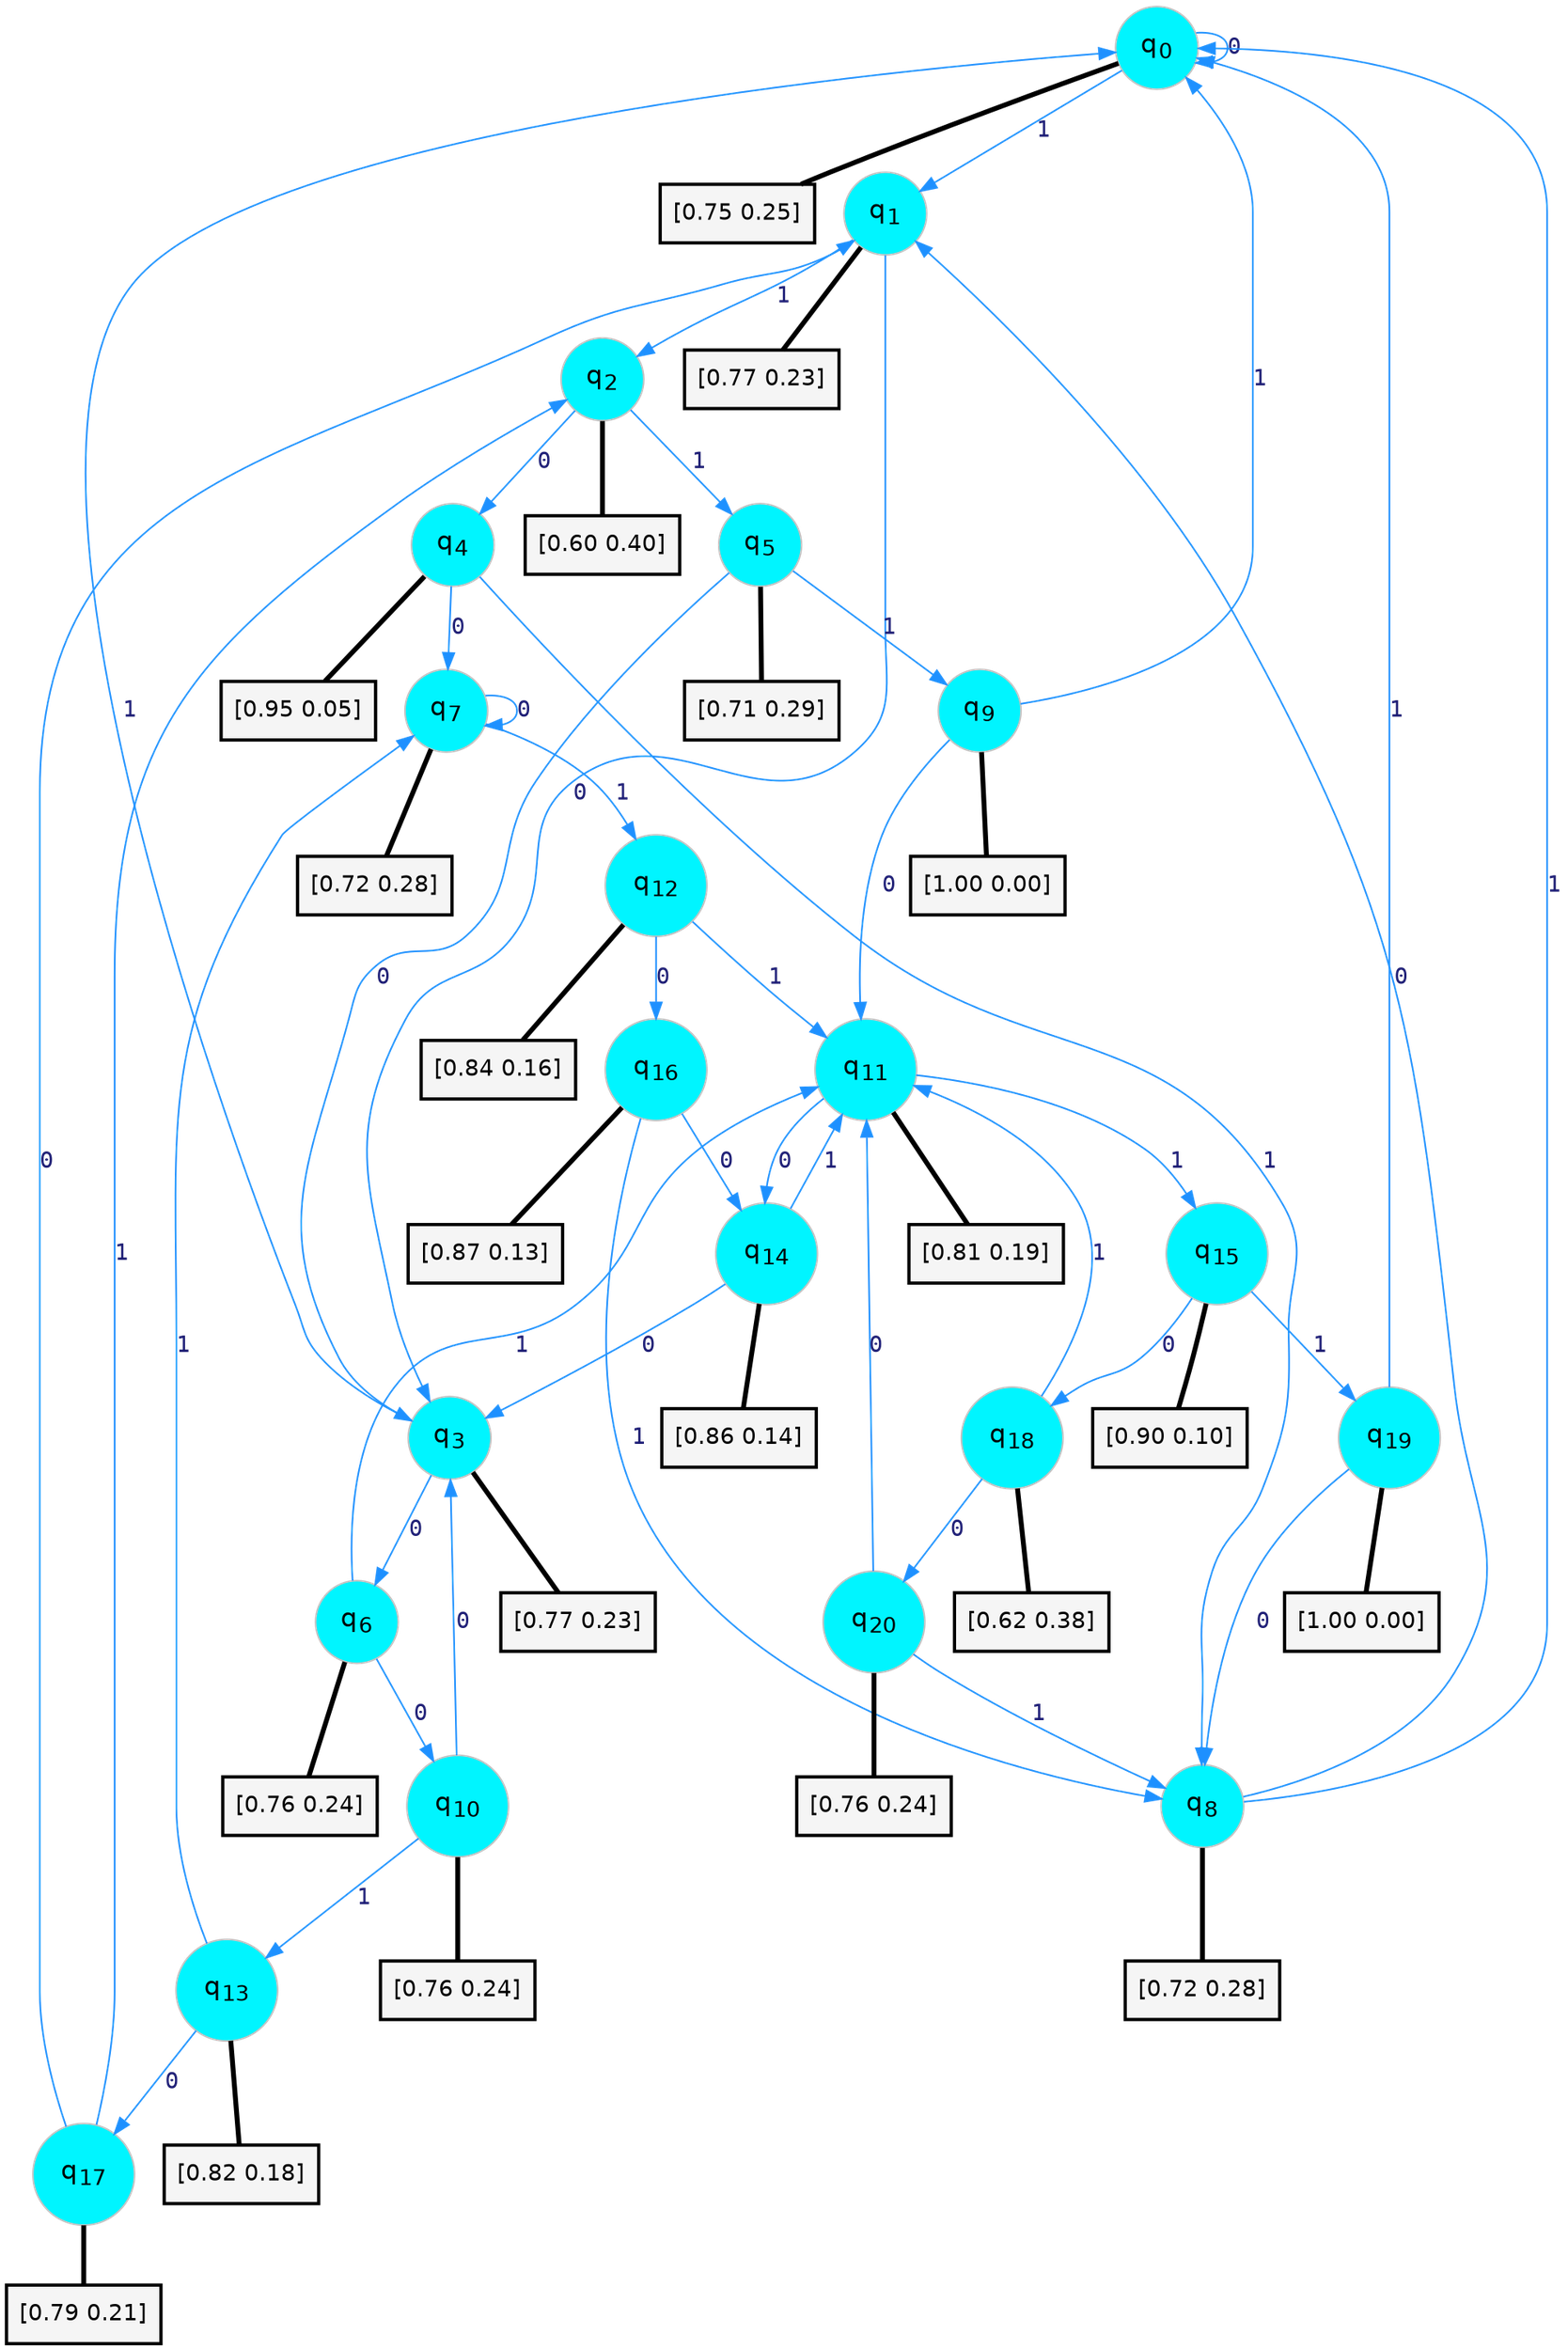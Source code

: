 digraph G {
graph [
bgcolor=transparent, dpi=300, rankdir=TD, size="40,25"];
node [
color=gray, fillcolor=turquoise1, fontcolor=black, fontname=Helvetica, fontsize=16, fontweight=bold, shape=circle, style=filled];
edge [
arrowsize=1, color=dodgerblue1, fontcolor=midnightblue, fontname=courier, fontweight=bold, penwidth=1, style=solid, weight=20];
0[label=<q<SUB>0</SUB>>];
1[label=<q<SUB>1</SUB>>];
2[label=<q<SUB>2</SUB>>];
3[label=<q<SUB>3</SUB>>];
4[label=<q<SUB>4</SUB>>];
5[label=<q<SUB>5</SUB>>];
6[label=<q<SUB>6</SUB>>];
7[label=<q<SUB>7</SUB>>];
8[label=<q<SUB>8</SUB>>];
9[label=<q<SUB>9</SUB>>];
10[label=<q<SUB>10</SUB>>];
11[label=<q<SUB>11</SUB>>];
12[label=<q<SUB>12</SUB>>];
13[label=<q<SUB>13</SUB>>];
14[label=<q<SUB>14</SUB>>];
15[label=<q<SUB>15</SUB>>];
16[label=<q<SUB>16</SUB>>];
17[label=<q<SUB>17</SUB>>];
18[label=<q<SUB>18</SUB>>];
19[label=<q<SUB>19</SUB>>];
20[label=<q<SUB>20</SUB>>];
21[label="[0.75 0.25]", shape=box,fontcolor=black, fontname=Helvetica, fontsize=14, penwidth=2, fillcolor=whitesmoke,color=black];
22[label="[0.77 0.23]", shape=box,fontcolor=black, fontname=Helvetica, fontsize=14, penwidth=2, fillcolor=whitesmoke,color=black];
23[label="[0.60 0.40]", shape=box,fontcolor=black, fontname=Helvetica, fontsize=14, penwidth=2, fillcolor=whitesmoke,color=black];
24[label="[0.77 0.23]", shape=box,fontcolor=black, fontname=Helvetica, fontsize=14, penwidth=2, fillcolor=whitesmoke,color=black];
25[label="[0.95 0.05]", shape=box,fontcolor=black, fontname=Helvetica, fontsize=14, penwidth=2, fillcolor=whitesmoke,color=black];
26[label="[0.71 0.29]", shape=box,fontcolor=black, fontname=Helvetica, fontsize=14, penwidth=2, fillcolor=whitesmoke,color=black];
27[label="[0.76 0.24]", shape=box,fontcolor=black, fontname=Helvetica, fontsize=14, penwidth=2, fillcolor=whitesmoke,color=black];
28[label="[0.72 0.28]", shape=box,fontcolor=black, fontname=Helvetica, fontsize=14, penwidth=2, fillcolor=whitesmoke,color=black];
29[label="[0.72 0.28]", shape=box,fontcolor=black, fontname=Helvetica, fontsize=14, penwidth=2, fillcolor=whitesmoke,color=black];
30[label="[1.00 0.00]", shape=box,fontcolor=black, fontname=Helvetica, fontsize=14, penwidth=2, fillcolor=whitesmoke,color=black];
31[label="[0.76 0.24]", shape=box,fontcolor=black, fontname=Helvetica, fontsize=14, penwidth=2, fillcolor=whitesmoke,color=black];
32[label="[0.81 0.19]", shape=box,fontcolor=black, fontname=Helvetica, fontsize=14, penwidth=2, fillcolor=whitesmoke,color=black];
33[label="[0.84 0.16]", shape=box,fontcolor=black, fontname=Helvetica, fontsize=14, penwidth=2, fillcolor=whitesmoke,color=black];
34[label="[0.82 0.18]", shape=box,fontcolor=black, fontname=Helvetica, fontsize=14, penwidth=2, fillcolor=whitesmoke,color=black];
35[label="[0.86 0.14]", shape=box,fontcolor=black, fontname=Helvetica, fontsize=14, penwidth=2, fillcolor=whitesmoke,color=black];
36[label="[0.90 0.10]", shape=box,fontcolor=black, fontname=Helvetica, fontsize=14, penwidth=2, fillcolor=whitesmoke,color=black];
37[label="[0.87 0.13]", shape=box,fontcolor=black, fontname=Helvetica, fontsize=14, penwidth=2, fillcolor=whitesmoke,color=black];
38[label="[0.79 0.21]", shape=box,fontcolor=black, fontname=Helvetica, fontsize=14, penwidth=2, fillcolor=whitesmoke,color=black];
39[label="[0.62 0.38]", shape=box,fontcolor=black, fontname=Helvetica, fontsize=14, penwidth=2, fillcolor=whitesmoke,color=black];
40[label="[1.00 0.00]", shape=box,fontcolor=black, fontname=Helvetica, fontsize=14, penwidth=2, fillcolor=whitesmoke,color=black];
41[label="[0.76 0.24]", shape=box,fontcolor=black, fontname=Helvetica, fontsize=14, penwidth=2, fillcolor=whitesmoke,color=black];
0->0 [label=0];
0->1 [label=1];
0->21 [arrowhead=none, penwidth=3,color=black];
1->3 [label=0];
1->2 [label=1];
1->22 [arrowhead=none, penwidth=3,color=black];
2->4 [label=0];
2->5 [label=1];
2->23 [arrowhead=none, penwidth=3,color=black];
3->6 [label=0];
3->0 [label=1];
3->24 [arrowhead=none, penwidth=3,color=black];
4->7 [label=0];
4->8 [label=1];
4->25 [arrowhead=none, penwidth=3,color=black];
5->3 [label=0];
5->9 [label=1];
5->26 [arrowhead=none, penwidth=3,color=black];
6->10 [label=0];
6->11 [label=1];
6->27 [arrowhead=none, penwidth=3,color=black];
7->7 [label=0];
7->12 [label=1];
7->28 [arrowhead=none, penwidth=3,color=black];
8->1 [label=0];
8->0 [label=1];
8->29 [arrowhead=none, penwidth=3,color=black];
9->11 [label=0];
9->0 [label=1];
9->30 [arrowhead=none, penwidth=3,color=black];
10->3 [label=0];
10->13 [label=1];
10->31 [arrowhead=none, penwidth=3,color=black];
11->14 [label=0];
11->15 [label=1];
11->32 [arrowhead=none, penwidth=3,color=black];
12->16 [label=0];
12->11 [label=1];
12->33 [arrowhead=none, penwidth=3,color=black];
13->17 [label=0];
13->7 [label=1];
13->34 [arrowhead=none, penwidth=3,color=black];
14->3 [label=0];
14->11 [label=1];
14->35 [arrowhead=none, penwidth=3,color=black];
15->18 [label=0];
15->19 [label=1];
15->36 [arrowhead=none, penwidth=3,color=black];
16->14 [label=0];
16->8 [label=1];
16->37 [arrowhead=none, penwidth=3,color=black];
17->1 [label=0];
17->2 [label=1];
17->38 [arrowhead=none, penwidth=3,color=black];
18->20 [label=0];
18->11 [label=1];
18->39 [arrowhead=none, penwidth=3,color=black];
19->8 [label=0];
19->0 [label=1];
19->40 [arrowhead=none, penwidth=3,color=black];
20->11 [label=0];
20->8 [label=1];
20->41 [arrowhead=none, penwidth=3,color=black];
}
